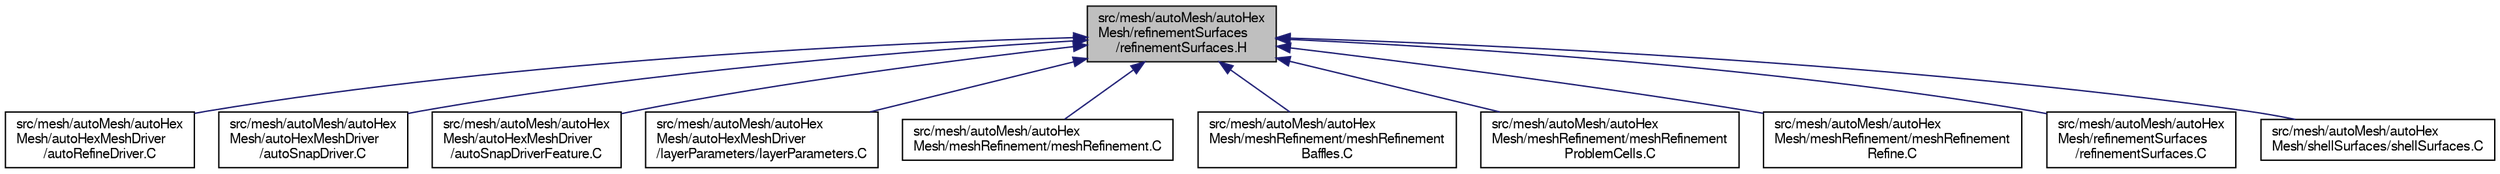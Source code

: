 digraph "src/mesh/autoMesh/autoHexMesh/refinementSurfaces/refinementSurfaces.H"
{
  bgcolor="transparent";
  edge [fontname="FreeSans",fontsize="10",labelfontname="FreeSans",labelfontsize="10"];
  node [fontname="FreeSans",fontsize="10",shape=record];
  Node207 [label="src/mesh/autoMesh/autoHex\lMesh/refinementSurfaces\l/refinementSurfaces.H",height=0.2,width=0.4,color="black", fillcolor="grey75", style="filled", fontcolor="black"];
  Node207 -> Node208 [dir="back",color="midnightblue",fontsize="10",style="solid",fontname="FreeSans"];
  Node208 [label="src/mesh/autoMesh/autoHex\lMesh/autoHexMeshDriver\l/autoRefineDriver.C",height=0.2,width=0.4,color="black",URL="$a06845.html"];
  Node207 -> Node209 [dir="back",color="midnightblue",fontsize="10",style="solid",fontname="FreeSans"];
  Node209 [label="src/mesh/autoMesh/autoHex\lMesh/autoHexMeshDriver\l/autoSnapDriver.C",height=0.2,width=0.4,color="black",URL="$a06851.html",tooltip="All to do with snapping to the surface. "];
  Node207 -> Node210 [dir="back",color="midnightblue",fontsize="10",style="solid",fontname="FreeSans"];
  Node210 [label="src/mesh/autoMesh/autoHex\lMesh/autoHexMeshDriver\l/autoSnapDriverFeature.C",height=0.2,width=0.4,color="black",URL="$a06857.html"];
  Node207 -> Node211 [dir="back",color="midnightblue",fontsize="10",style="solid",fontname="FreeSans"];
  Node211 [label="src/mesh/autoMesh/autoHex\lMesh/autoHexMeshDriver\l/layerParameters/layerParameters.C",height=0.2,width=0.4,color="black",URL="$a06860.html"];
  Node207 -> Node212 [dir="back",color="midnightblue",fontsize="10",style="solid",fontname="FreeSans"];
  Node212 [label="src/mesh/autoMesh/autoHex\lMesh/meshRefinement/meshRefinement.C",height=0.2,width=0.4,color="black",URL="$a06917.html"];
  Node207 -> Node213 [dir="back",color="midnightblue",fontsize="10",style="solid",fontname="FreeSans"];
  Node213 [label="src/mesh/autoMesh/autoHex\lMesh/meshRefinement/meshRefinement\lBaffles.C",height=0.2,width=0.4,color="black",URL="$a06923.html"];
  Node207 -> Node214 [dir="back",color="midnightblue",fontsize="10",style="solid",fontname="FreeSans"];
  Node214 [label="src/mesh/autoMesh/autoHex\lMesh/meshRefinement/meshRefinement\lProblemCells.C",height=0.2,width=0.4,color="black",URL="$a06929.html"];
  Node207 -> Node215 [dir="back",color="midnightblue",fontsize="10",style="solid",fontname="FreeSans"];
  Node215 [label="src/mesh/autoMesh/autoHex\lMesh/meshRefinement/meshRefinement\lRefine.C",height=0.2,width=0.4,color="black",URL="$a06932.html"];
  Node207 -> Node216 [dir="back",color="midnightblue",fontsize="10",style="solid",fontname="FreeSans"];
  Node216 [label="src/mesh/autoMesh/autoHex\lMesh/refinementSurfaces\l/refinementSurfaces.C",height=0.2,width=0.4,color="black",URL="$a06953.html"];
  Node207 -> Node217 [dir="back",color="midnightblue",fontsize="10",style="solid",fontname="FreeSans"];
  Node217 [label="src/mesh/autoMesh/autoHex\lMesh/shellSurfaces/shellSurfaces.C",height=0.2,width=0.4,color="black",URL="$a06965.html"];
}
